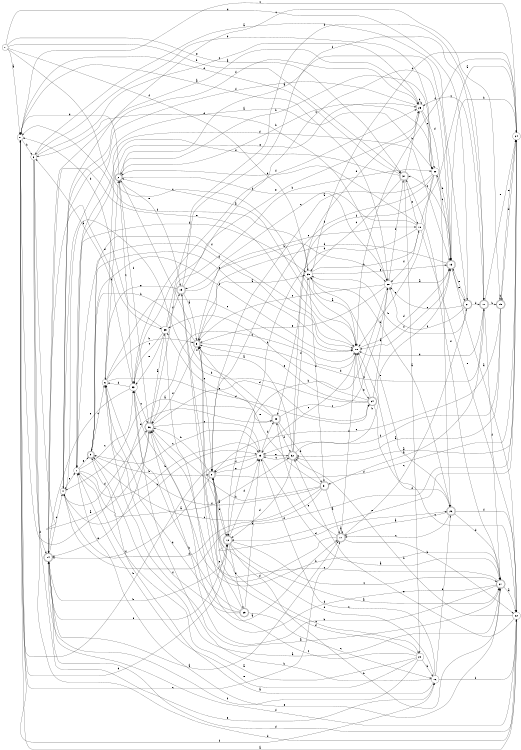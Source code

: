 digraph n32_7 {
__start0 [label="" shape="none"];

rankdir=LR;
size="8,5";

s0 [style="filled", color="black", fillcolor="white" shape="circle", label="0"];
s1 [style="filled", color="black", fillcolor="white" shape="circle", label="1"];
s2 [style="rounded,filled", color="black", fillcolor="white" shape="doublecircle", label="2"];
s3 [style="filled", color="black", fillcolor="white" shape="circle", label="3"];
s4 [style="filled", color="black", fillcolor="white" shape="circle", label="4"];
s5 [style="rounded,filled", color="black", fillcolor="white" shape="doublecircle", label="5"];
s6 [style="filled", color="black", fillcolor="white" shape="circle", label="6"];
s7 [style="filled", color="black", fillcolor="white" shape="circle", label="7"];
s8 [style="rounded,filled", color="black", fillcolor="white" shape="doublecircle", label="8"];
s9 [style="rounded,filled", color="black", fillcolor="white" shape="doublecircle", label="9"];
s10 [style="filled", color="black", fillcolor="white" shape="circle", label="10"];
s11 [style="rounded,filled", color="black", fillcolor="white" shape="doublecircle", label="11"];
s12 [style="rounded,filled", color="black", fillcolor="white" shape="doublecircle", label="12"];
s13 [style="rounded,filled", color="black", fillcolor="white" shape="doublecircle", label="13"];
s14 [style="rounded,filled", color="black", fillcolor="white" shape="doublecircle", label="14"];
s15 [style="rounded,filled", color="black", fillcolor="white" shape="doublecircle", label="15"];
s16 [style="filled", color="black", fillcolor="white" shape="circle", label="16"];
s17 [style="rounded,filled", color="black", fillcolor="white" shape="doublecircle", label="17"];
s18 [style="filled", color="black", fillcolor="white" shape="circle", label="18"];
s19 [style="rounded,filled", color="black", fillcolor="white" shape="doublecircle", label="19"];
s20 [style="filled", color="black", fillcolor="white" shape="circle", label="20"];
s21 [style="rounded,filled", color="black", fillcolor="white" shape="doublecircle", label="21"];
s22 [style="filled", color="black", fillcolor="white" shape="circle", label="22"];
s23 [style="filled", color="black", fillcolor="white" shape="circle", label="23"];
s24 [style="filled", color="black", fillcolor="white" shape="circle", label="24"];
s25 [style="filled", color="black", fillcolor="white" shape="circle", label="25"];
s26 [style="rounded,filled", color="black", fillcolor="white" shape="doublecircle", label="26"];
s27 [style="rounded,filled", color="black", fillcolor="white" shape="doublecircle", label="27"];
s28 [style="filled", color="black", fillcolor="white" shape="circle", label="28"];
s29 [style="rounded,filled", color="black", fillcolor="white" shape="doublecircle", label="29"];
s30 [style="filled", color="black", fillcolor="white" shape="circle", label="30"];
s31 [style="rounded,filled", color="black", fillcolor="white" shape="doublecircle", label="31"];
s32 [style="rounded,filled", color="black", fillcolor="white" shape="doublecircle", label="32"];
s33 [style="filled", color="black", fillcolor="white" shape="circle", label="33"];
s34 [style="rounded,filled", color="black", fillcolor="white" shape="doublecircle", label="34"];
s35 [style="filled", color="black", fillcolor="white" shape="circle", label="35"];
s36 [style="rounded,filled", color="black", fillcolor="white" shape="doublecircle", label="36"];
s37 [style="rounded,filled", color="black", fillcolor="white" shape="doublecircle", label="37"];
s38 [style="rounded,filled", color="black", fillcolor="white" shape="doublecircle", label="38"];
s39 [style="filled", color="black", fillcolor="white" shape="circle", label="39"];
s0 -> s28 [label="a"];
s0 -> s3 [label="b"];
s0 -> s17 [label="c"];
s0 -> s12 [label="d"];
s0 -> s38 [label="e"];
s0 -> s16 [label="f"];
s1 -> s32 [label="a"];
s1 -> s23 [label="b"];
s1 -> s33 [label="c"];
s1 -> s13 [label="d"];
s1 -> s9 [label="e"];
s1 -> s39 [label="f"];
s2 -> s13 [label="a"];
s2 -> s30 [label="b"];
s2 -> s33 [label="c"];
s2 -> s0 [label="d"];
s2 -> s19 [label="e"];
s2 -> s28 [label="f"];
s3 -> s36 [label="a"];
s3 -> s30 [label="b"];
s3 -> s25 [label="c"];
s3 -> s22 [label="d"];
s3 -> s16 [label="e"];
s3 -> s14 [label="f"];
s4 -> s30 [label="a"];
s4 -> s23 [label="b"];
s4 -> s15 [label="c"];
s4 -> s36 [label="d"];
s4 -> s1 [label="e"];
s4 -> s25 [label="f"];
s5 -> s39 [label="a"];
s5 -> s9 [label="b"];
s5 -> s10 [label="c"];
s5 -> s11 [label="d"];
s5 -> s8 [label="e"];
s5 -> s36 [label="f"];
s6 -> s27 [label="a"];
s6 -> s5 [label="b"];
s6 -> s18 [label="c"];
s6 -> s34 [label="d"];
s6 -> s25 [label="e"];
s6 -> s2 [label="f"];
s7 -> s0 [label="a"];
s7 -> s37 [label="b"];
s7 -> s18 [label="c"];
s7 -> s21 [label="d"];
s7 -> s37 [label="e"];
s7 -> s39 [label="f"];
s8 -> s12 [label="a"];
s8 -> s36 [label="b"];
s8 -> s20 [label="c"];
s8 -> s24 [label="d"];
s8 -> s23 [label="e"];
s8 -> s14 [label="f"];
s9 -> s27 [label="a"];
s9 -> s8 [label="b"];
s9 -> s6 [label="c"];
s9 -> s18 [label="d"];
s9 -> s18 [label="e"];
s9 -> s18 [label="f"];
s10 -> s24 [label="a"];
s10 -> s2 [label="b"];
s10 -> s19 [label="c"];
s10 -> s12 [label="d"];
s10 -> s22 [label="e"];
s10 -> s28 [label="f"];
s11 -> s31 [label="a"];
s11 -> s15 [label="b"];
s11 -> s25 [label="c"];
s11 -> s18 [label="d"];
s11 -> s24 [label="e"];
s11 -> s27 [label="f"];
s12 -> s27 [label="a"];
s12 -> s27 [label="b"];
s12 -> s27 [label="c"];
s12 -> s23 [label="d"];
s12 -> s29 [label="e"];
s12 -> s8 [label="f"];
s13 -> s22 [label="a"];
s13 -> s30 [label="b"];
s13 -> s37 [label="c"];
s13 -> s5 [label="d"];
s13 -> s21 [label="e"];
s13 -> s18 [label="f"];
s14 -> s17 [label="a"];
s14 -> s12 [label="b"];
s14 -> s4 [label="c"];
s14 -> s35 [label="d"];
s14 -> s18 [label="e"];
s14 -> s12 [label="f"];
s15 -> s32 [label="a"];
s15 -> s15 [label="b"];
s15 -> s8 [label="c"];
s15 -> s24 [label="d"];
s15 -> s24 [label="e"];
s15 -> s23 [label="f"];
s16 -> s9 [label="a"];
s16 -> s33 [label="b"];
s16 -> s23 [label="c"];
s16 -> s8 [label="d"];
s16 -> s26 [label="e"];
s16 -> s22 [label="f"];
s17 -> s17 [label="a"];
s17 -> s22 [label="b"];
s17 -> s21 [label="c"];
s17 -> s19 [label="d"];
s17 -> s38 [label="e"];
s17 -> s18 [label="f"];
s18 -> s2 [label="a"];
s18 -> s36 [label="b"];
s18 -> s23 [label="c"];
s18 -> s13 [label="d"];
s18 -> s34 [label="e"];
s18 -> s1 [label="f"];
s19 -> s5 [label="a"];
s19 -> s28 [label="b"];
s19 -> s13 [label="c"];
s19 -> s26 [label="d"];
s19 -> s6 [label="e"];
s19 -> s11 [label="f"];
s20 -> s1 [label="a"];
s20 -> s16 [label="b"];
s20 -> s5 [label="c"];
s20 -> s8 [label="d"];
s20 -> s1 [label="e"];
s20 -> s14 [label="f"];
s21 -> s3 [label="a"];
s21 -> s39 [label="b"];
s21 -> s28 [label="c"];
s21 -> s11 [label="d"];
s21 -> s13 [label="e"];
s21 -> s28 [label="f"];
s22 -> s0 [label="a"];
s22 -> s32 [label="b"];
s22 -> s18 [label="c"];
s22 -> s14 [label="d"];
s22 -> s32 [label="e"];
s22 -> s14 [label="f"];
s23 -> s27 [label="a"];
s23 -> s0 [label="b"];
s23 -> s9 [label="c"];
s23 -> s38 [label="d"];
s23 -> s32 [label="e"];
s23 -> s8 [label="f"];
s24 -> s32 [label="a"];
s24 -> s13 [label="b"];
s24 -> s0 [label="c"];
s24 -> s4 [label="d"];
s24 -> s12 [label="e"];
s24 -> s18 [label="f"];
s25 -> s14 [label="a"];
s25 -> s25 [label="b"];
s25 -> s30 [label="c"];
s25 -> s26 [label="d"];
s25 -> s33 [label="e"];
s25 -> s4 [label="f"];
s26 -> s17 [label="a"];
s26 -> s39 [label="b"];
s26 -> s17 [label="c"];
s26 -> s27 [label="d"];
s26 -> s39 [label="e"];
s26 -> s22 [label="f"];
s27 -> s22 [label="a"];
s27 -> s36 [label="b"];
s27 -> s36 [label="c"];
s27 -> s36 [label="d"];
s27 -> s1 [label="e"];
s27 -> s37 [label="f"];
s28 -> s13 [label="a"];
s28 -> s12 [label="b"];
s28 -> s5 [label="c"];
s28 -> s3 [label="d"];
s28 -> s5 [label="e"];
s28 -> s37 [label="f"];
s29 -> s23 [label="a"];
s29 -> s33 [label="b"];
s29 -> s16 [label="c"];
s29 -> s6 [label="d"];
s29 -> s5 [label="e"];
s29 -> s6 [label="f"];
s30 -> s8 [label="a"];
s30 -> s2 [label="b"];
s30 -> s13 [label="c"];
s30 -> s8 [label="d"];
s30 -> s18 [label="e"];
s30 -> s38 [label="f"];
s31 -> s17 [label="a"];
s31 -> s36 [label="b"];
s31 -> s9 [label="c"];
s31 -> s4 [label="d"];
s31 -> s5 [label="e"];
s31 -> s6 [label="f"];
s32 -> s5 [label="a"];
s32 -> s13 [label="b"];
s32 -> s23 [label="c"];
s32 -> s12 [label="d"];
s32 -> s25 [label="e"];
s32 -> s39 [label="f"];
s33 -> s3 [label="a"];
s33 -> s27 [label="b"];
s33 -> s36 [label="c"];
s33 -> s6 [label="d"];
s33 -> s14 [label="e"];
s33 -> s25 [label="f"];
s34 -> s28 [label="a"];
s34 -> s4 [label="b"];
s34 -> s18 [label="c"];
s34 -> s26 [label="d"];
s34 -> s5 [label="e"];
s34 -> s35 [label="f"];
s35 -> s17 [label="a"];
s35 -> s0 [label="b"];
s35 -> s33 [label="c"];
s35 -> s11 [label="d"];
s35 -> s33 [label="e"];
s35 -> s19 [label="f"];
s36 -> s35 [label="a"];
s36 -> s30 [label="b"];
s36 -> s23 [label="c"];
s36 -> s34 [label="d"];
s36 -> s14 [label="e"];
s36 -> s2 [label="f"];
s37 -> s20 [label="a"];
s37 -> s25 [label="b"];
s37 -> s39 [label="c"];
s37 -> s0 [label="d"];
s37 -> s10 [label="e"];
s37 -> s1 [label="f"];
s38 -> s4 [label="a"];
s38 -> s31 [label="b"];
s38 -> s28 [label="c"];
s38 -> s32 [label="d"];
s38 -> s35 [label="e"];
s38 -> s2 [label="f"];
s39 -> s18 [label="a"];
s39 -> s10 [label="b"];
s39 -> s24 [label="c"];
s39 -> s31 [label="d"];
s39 -> s13 [label="e"];
s39 -> s0 [label="f"];

}